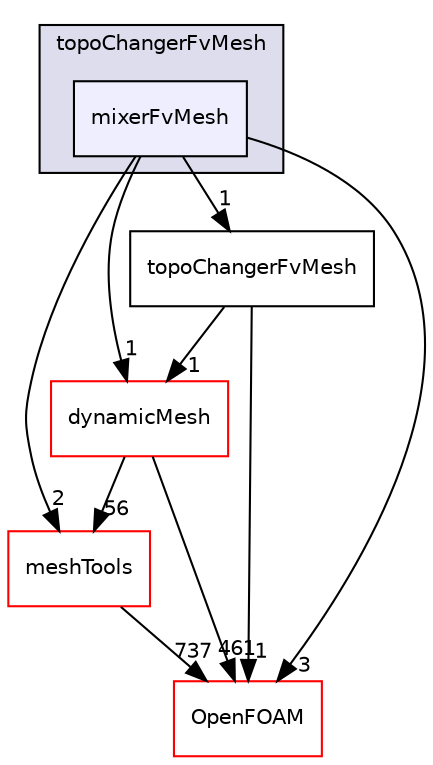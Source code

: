 digraph "src/topoChangerFvMesh/mixerFvMesh" {
  bgcolor=transparent;
  compound=true
  node [ fontsize="10", fontname="Helvetica"];
  edge [ labelfontsize="10", labelfontname="Helvetica"];
  subgraph clusterdir_e7971e9c65d637bd16ff2087df237f5f {
    graph [ bgcolor="#ddddee", pencolor="black", label="topoChangerFvMesh" fontname="Helvetica", fontsize="10", URL="dir_e7971e9c65d637bd16ff2087df237f5f.html"]
  dir_f0f95f15e249e216ffdb39b87eaf60e5 [shape=box, label="mixerFvMesh", style="filled", fillcolor="#eeeeff", pencolor="black", URL="dir_f0f95f15e249e216ffdb39b87eaf60e5.html"];
  }
  dir_ae30ad0bef50cf391b24c614251bb9fd [shape=box label="meshTools" color="red" URL="dir_ae30ad0bef50cf391b24c614251bb9fd.html"];
  dir_63742796c427c97a292c80f7db71da36 [shape=box label="dynamicMesh" color="red" URL="dir_63742796c427c97a292c80f7db71da36.html"];
  dir_7845d368d8fbe4b348143cdb79b20fb0 [shape=box label="topoChangerFvMesh" URL="dir_7845d368d8fbe4b348143cdb79b20fb0.html"];
  dir_c5473ff19b20e6ec4dfe5c310b3778a8 [shape=box label="OpenFOAM" color="red" URL="dir_c5473ff19b20e6ec4dfe5c310b3778a8.html"];
  dir_ae30ad0bef50cf391b24c614251bb9fd->dir_c5473ff19b20e6ec4dfe5c310b3778a8 [headlabel="737", labeldistance=1.5 headhref="dir_001746_001892.html"];
  dir_63742796c427c97a292c80f7db71da36->dir_ae30ad0bef50cf391b24c614251bb9fd [headlabel="56", labeldistance=1.5 headhref="dir_000802_001746.html"];
  dir_63742796c427c97a292c80f7db71da36->dir_c5473ff19b20e6ec4dfe5c310b3778a8 [headlabel="461", labeldistance=1.5 headhref="dir_000802_001892.html"];
  dir_f0f95f15e249e216ffdb39b87eaf60e5->dir_ae30ad0bef50cf391b24c614251bb9fd [headlabel="2", labeldistance=1.5 headhref="dir_002943_001746.html"];
  dir_f0f95f15e249e216ffdb39b87eaf60e5->dir_63742796c427c97a292c80f7db71da36 [headlabel="1", labeldistance=1.5 headhref="dir_002943_000802.html"];
  dir_f0f95f15e249e216ffdb39b87eaf60e5->dir_7845d368d8fbe4b348143cdb79b20fb0 [headlabel="1", labeldistance=1.5 headhref="dir_002943_002946.html"];
  dir_f0f95f15e249e216ffdb39b87eaf60e5->dir_c5473ff19b20e6ec4dfe5c310b3778a8 [headlabel="3", labeldistance=1.5 headhref="dir_002943_001892.html"];
  dir_7845d368d8fbe4b348143cdb79b20fb0->dir_63742796c427c97a292c80f7db71da36 [headlabel="1", labeldistance=1.5 headhref="dir_002946_000802.html"];
  dir_7845d368d8fbe4b348143cdb79b20fb0->dir_c5473ff19b20e6ec4dfe5c310b3778a8 [headlabel="1", labeldistance=1.5 headhref="dir_002946_001892.html"];
}
